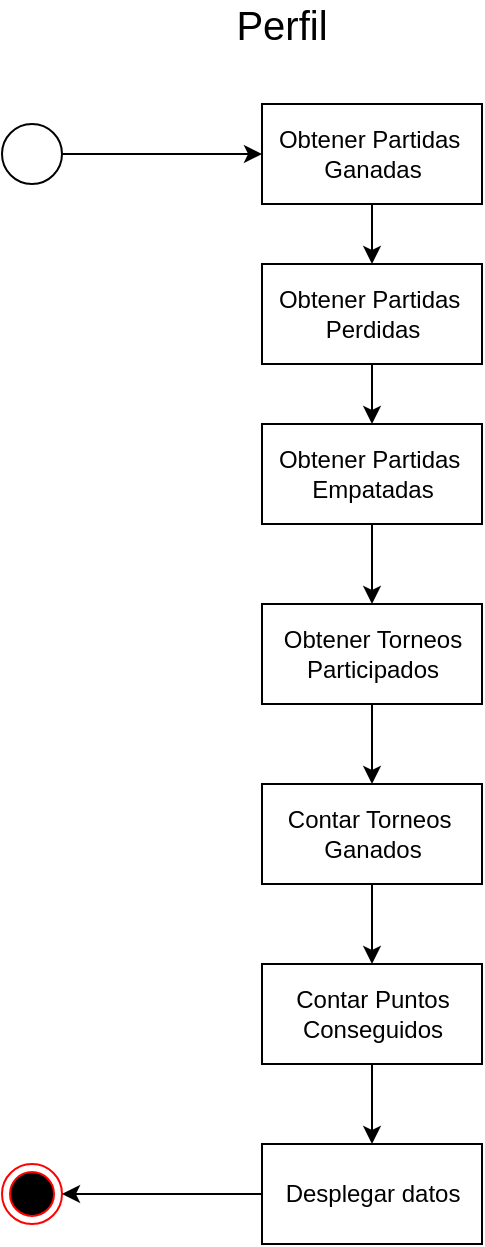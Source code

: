 <mxfile version="13.7.9" type="device"><diagram id="XRYliH5rCoeaIaEbXgrz" name="Página-1"><mxGraphModel dx="1463" dy="846" grid="1" gridSize="10" guides="1" tooltips="1" connect="1" arrows="1" fold="1" page="1" pageScale="1" pageWidth="1100" pageHeight="850" math="0" shadow="0"><root><mxCell id="0"/><mxCell id="1" parent="0"/><mxCell id="MIDnBDrwBzTtuWtE3ish-10" style="edgeStyle=orthogonalEdgeStyle;rounded=0;orthogonalLoop=1;jettySize=auto;html=1;" edge="1" parent="1" source="MIDnBDrwBzTtuWtE3ish-1" target="MIDnBDrwBzTtuWtE3ish-3"><mxGeometry relative="1" as="geometry"/></mxCell><mxCell id="MIDnBDrwBzTtuWtE3ish-1" value="" style="ellipse;whiteSpace=wrap;html=1;aspect=fixed;" vertex="1" parent="1"><mxGeometry x="190" y="110" width="30" height="30" as="geometry"/></mxCell><mxCell id="MIDnBDrwBzTtuWtE3ish-2" value="" style="ellipse;html=1;shape=endState;fillColor=#000000;strokeColor=#ff0000;" vertex="1" parent="1"><mxGeometry x="190" y="630" width="30" height="30" as="geometry"/></mxCell><mxCell id="MIDnBDrwBzTtuWtE3ish-11" style="edgeStyle=orthogonalEdgeStyle;rounded=0;orthogonalLoop=1;jettySize=auto;html=1;" edge="1" parent="1" source="MIDnBDrwBzTtuWtE3ish-3" target="MIDnBDrwBzTtuWtE3ish-5"><mxGeometry relative="1" as="geometry"/></mxCell><mxCell id="MIDnBDrwBzTtuWtE3ish-3" value="Obtener Partidas&amp;nbsp;&lt;br&gt;Ganadas" style="html=1;" vertex="1" parent="1"><mxGeometry x="320" y="100" width="110" height="50" as="geometry"/></mxCell><mxCell id="MIDnBDrwBzTtuWtE3ish-18" style="edgeStyle=orthogonalEdgeStyle;rounded=0;orthogonalLoop=1;jettySize=auto;html=1;" edge="1" parent="1" source="MIDnBDrwBzTtuWtE3ish-4" target="MIDnBDrwBzTtuWtE3ish-2"><mxGeometry relative="1" as="geometry"/></mxCell><mxCell id="MIDnBDrwBzTtuWtE3ish-4" value="Desplegar datos" style="html=1;" vertex="1" parent="1"><mxGeometry x="320" y="620" width="110" height="50" as="geometry"/></mxCell><mxCell id="MIDnBDrwBzTtuWtE3ish-12" style="edgeStyle=orthogonalEdgeStyle;rounded=0;orthogonalLoop=1;jettySize=auto;html=1;" edge="1" parent="1" source="MIDnBDrwBzTtuWtE3ish-5" target="MIDnBDrwBzTtuWtE3ish-6"><mxGeometry relative="1" as="geometry"/></mxCell><mxCell id="MIDnBDrwBzTtuWtE3ish-5" value="Obtener Partidas&amp;nbsp;&lt;br&gt;Perdidas" style="html=1;" vertex="1" parent="1"><mxGeometry x="320" y="180" width="110" height="50" as="geometry"/></mxCell><mxCell id="MIDnBDrwBzTtuWtE3ish-13" style="edgeStyle=orthogonalEdgeStyle;rounded=0;orthogonalLoop=1;jettySize=auto;html=1;" edge="1" parent="1" source="MIDnBDrwBzTtuWtE3ish-6" target="MIDnBDrwBzTtuWtE3ish-7"><mxGeometry relative="1" as="geometry"/></mxCell><mxCell id="MIDnBDrwBzTtuWtE3ish-6" value="Obtener Partidas&amp;nbsp;&lt;br&gt;Empatadas" style="html=1;" vertex="1" parent="1"><mxGeometry x="320" y="260" width="110" height="50" as="geometry"/></mxCell><mxCell id="MIDnBDrwBzTtuWtE3ish-15" style="edgeStyle=orthogonalEdgeStyle;rounded=0;orthogonalLoop=1;jettySize=auto;html=1;" edge="1" parent="1" source="MIDnBDrwBzTtuWtE3ish-7" target="MIDnBDrwBzTtuWtE3ish-8"><mxGeometry relative="1" as="geometry"/></mxCell><mxCell id="MIDnBDrwBzTtuWtE3ish-7" value="Obtener Torneos&lt;br&gt;Participados" style="html=1;" vertex="1" parent="1"><mxGeometry x="320" y="350" width="110" height="50" as="geometry"/></mxCell><mxCell id="MIDnBDrwBzTtuWtE3ish-16" style="edgeStyle=orthogonalEdgeStyle;rounded=0;orthogonalLoop=1;jettySize=auto;html=1;" edge="1" parent="1" source="MIDnBDrwBzTtuWtE3ish-8" target="MIDnBDrwBzTtuWtE3ish-9"><mxGeometry relative="1" as="geometry"/></mxCell><mxCell id="MIDnBDrwBzTtuWtE3ish-8" value="Contar Torneos&amp;nbsp;&lt;br&gt;Ganados" style="html=1;" vertex="1" parent="1"><mxGeometry x="320" y="440" width="110" height="50" as="geometry"/></mxCell><mxCell id="MIDnBDrwBzTtuWtE3ish-17" style="edgeStyle=orthogonalEdgeStyle;rounded=0;orthogonalLoop=1;jettySize=auto;html=1;" edge="1" parent="1" source="MIDnBDrwBzTtuWtE3ish-9" target="MIDnBDrwBzTtuWtE3ish-4"><mxGeometry relative="1" as="geometry"/></mxCell><mxCell id="MIDnBDrwBzTtuWtE3ish-9" value="Contar Puntos&lt;br&gt;Conseguidos" style="html=1;" vertex="1" parent="1"><mxGeometry x="320" y="530" width="110" height="50" as="geometry"/></mxCell><mxCell id="MIDnBDrwBzTtuWtE3ish-19" value="&lt;font style=&quot;font-size: 20px&quot;&gt;Perfil&lt;/font&gt;" style="text;html=1;strokeColor=none;fillColor=none;align=center;verticalAlign=middle;whiteSpace=wrap;rounded=0;" vertex="1" parent="1"><mxGeometry x="310" y="50" width="40" height="20" as="geometry"/></mxCell></root></mxGraphModel></diagram></mxfile>